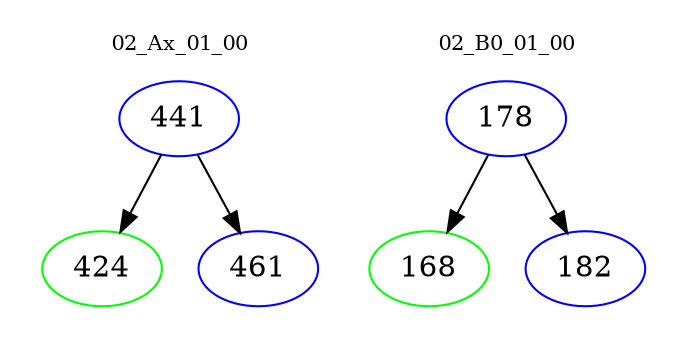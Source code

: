 digraph{
subgraph cluster_0 {
color = white
label = "02_Ax_01_00";
fontsize=10;
T0_441 [label="441", color="blue"]
T0_441 -> T0_424 [color="black"]
T0_424 [label="424", color="green"]
T0_441 -> T0_461 [color="black"]
T0_461 [label="461", color="blue"]
}
subgraph cluster_1 {
color = white
label = "02_B0_01_00";
fontsize=10;
T1_178 [label="178", color="blue"]
T1_178 -> T1_168 [color="black"]
T1_168 [label="168", color="green"]
T1_178 -> T1_182 [color="black"]
T1_182 [label="182", color="blue"]
}
}
